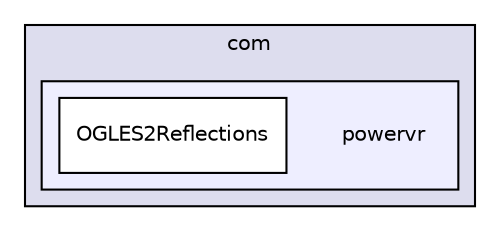 digraph "PVR/SDK_3.4/Examples/Intermediate/Reflections/OGLES2/Build/Android/src/com/powervr" {
  compound=true
  node [ fontsize="10", fontname="Helvetica"];
  edge [ labelfontsize="10", labelfontname="Helvetica"];
  subgraph clusterdir_9b14c244cf7010e222befe614784e56c {
    graph [ bgcolor="#ddddee", pencolor="black", label="com" fontname="Helvetica", fontsize="10", URL="dir_9b14c244cf7010e222befe614784e56c.html"]
  subgraph clusterdir_5f57cc2753736aafab0ecc9b74cf2dda {
    graph [ bgcolor="#eeeeff", pencolor="black", label="" URL="dir_5f57cc2753736aafab0ecc9b74cf2dda.html"];
    dir_5f57cc2753736aafab0ecc9b74cf2dda [shape=plaintext label="powervr"];
    dir_12e700657223fc4d6fee619783adff4a [shape=box label="OGLES2Reflections" color="black" fillcolor="white" style="filled" URL="dir_12e700657223fc4d6fee619783adff4a.html"];
  }
  }
}

